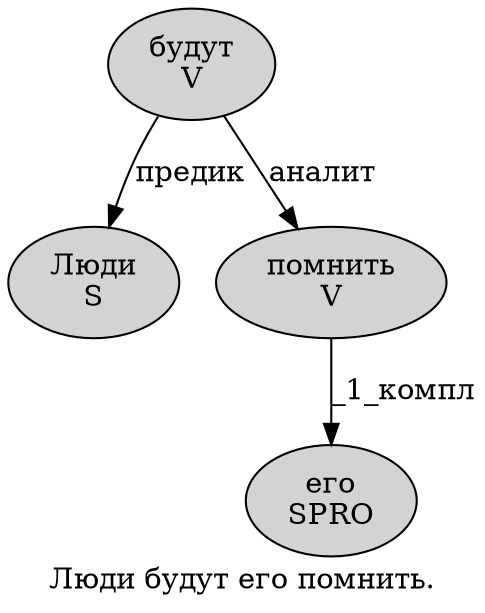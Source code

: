 digraph SENTENCE_986 {
	graph [label="Люди будут его помнить."]
	node [style=filled]
		0 [label="Люди
S" color="" fillcolor=lightgray penwidth=1 shape=ellipse]
		1 [label="будут
V" color="" fillcolor=lightgray penwidth=1 shape=ellipse]
		2 [label="его
SPRO" color="" fillcolor=lightgray penwidth=1 shape=ellipse]
		3 [label="помнить
V" color="" fillcolor=lightgray penwidth=1 shape=ellipse]
			1 -> 0 [label="предик"]
			1 -> 3 [label="аналит"]
			3 -> 2 [label="_1_компл"]
}